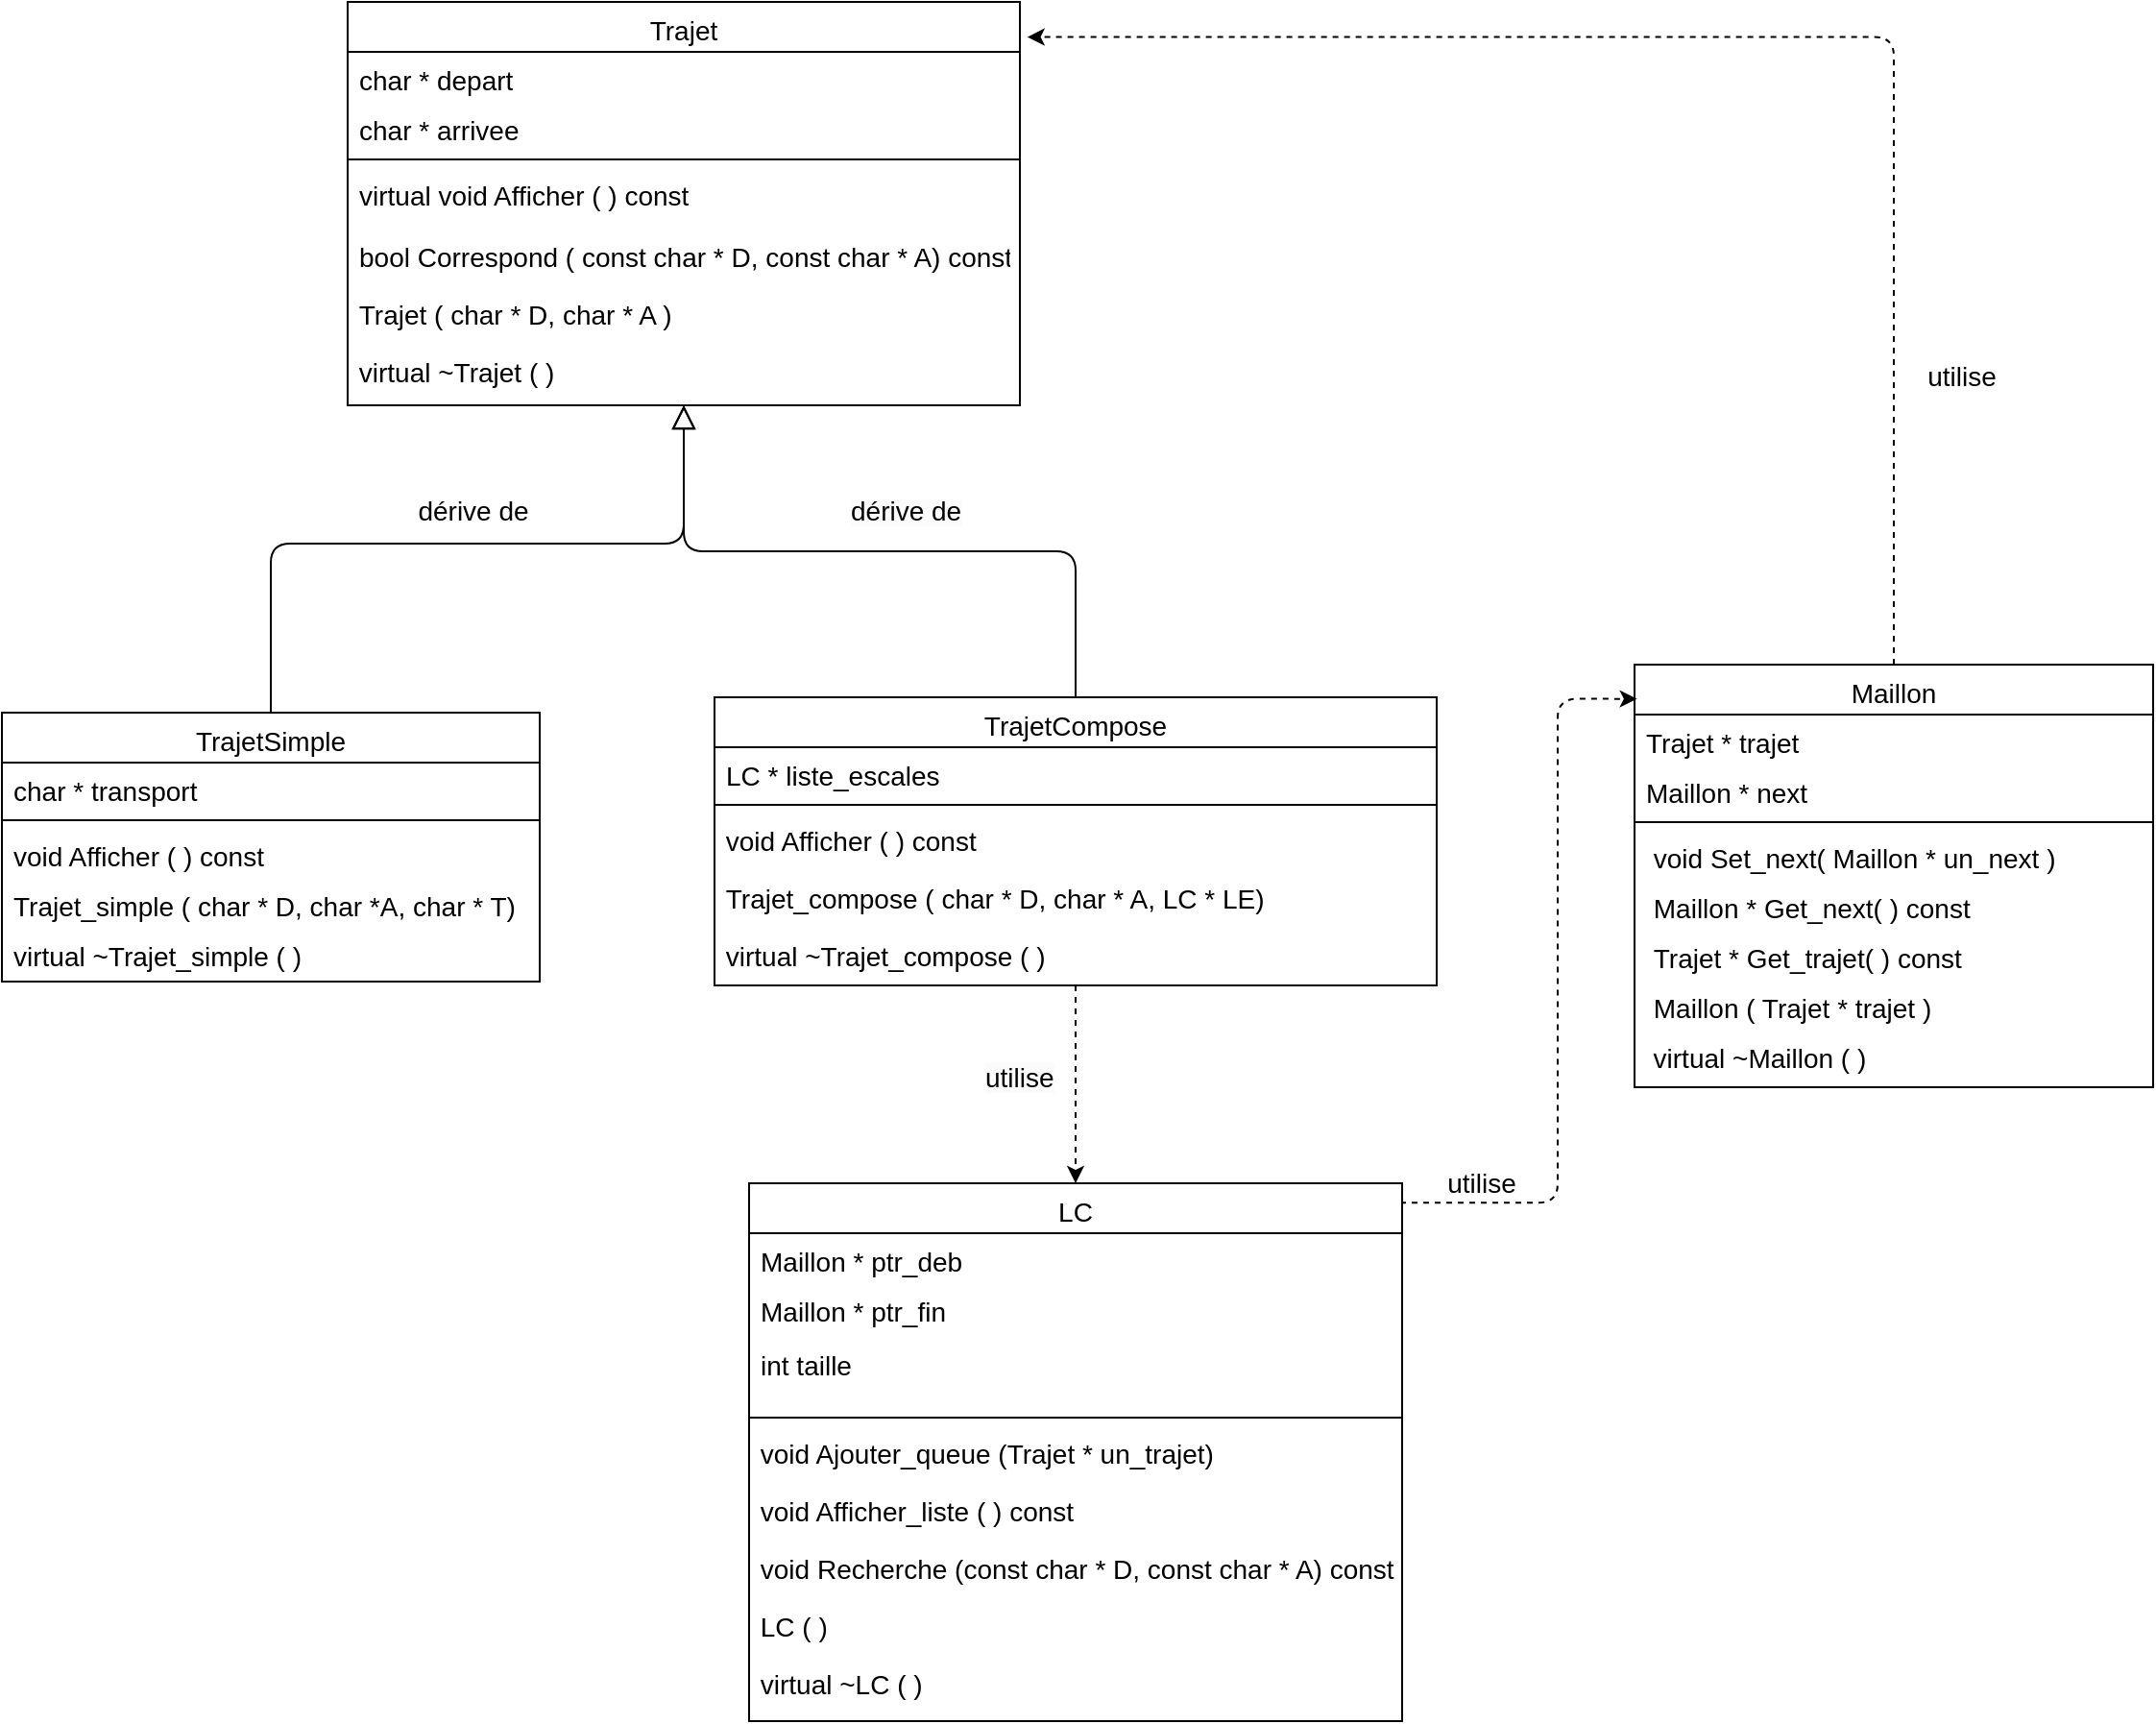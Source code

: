 <mxfile version="22.1.7" type="github">
  <diagram id="C5RBs43oDa-KdzZeNtuy" name="Page-1">
    <mxGraphModel dx="1627" dy="1155" grid="1" gridSize="10" guides="1" tooltips="1" connect="1" arrows="1" fold="1" page="1" pageScale="1" pageWidth="827" pageHeight="1169" math="0" shadow="0">
      <root>
        <mxCell id="WIyWlLk6GJQsqaUBKTNV-0" />
        <mxCell id="WIyWlLk6GJQsqaUBKTNV-1" parent="WIyWlLk6GJQsqaUBKTNV-0" />
        <mxCell id="zkfFHV4jXpPFQw0GAbJ--6" value="TrajetSimple" style="swimlane;fontStyle=0;align=center;verticalAlign=top;childLayout=stackLayout;horizontal=1;startSize=26;horizontalStack=0;resizeParent=1;resizeLast=0;collapsible=1;marginBottom=0;rounded=0;shadow=0;strokeWidth=1;flipH=0;flipV=0;labelBackgroundColor=none;fontSize=14;" parent="WIyWlLk6GJQsqaUBKTNV-1" vertex="1">
          <mxGeometry x="80" y="390" width="280" height="140" as="geometry">
            <mxRectangle x="130" y="380" width="160" height="26" as="alternateBounds" />
          </mxGeometry>
        </mxCell>
        <mxCell id="zkfFHV4jXpPFQw0GAbJ--7" value="char * transport" style="text;align=left;verticalAlign=top;spacingLeft=4;spacingRight=4;overflow=hidden;rotatable=0;points=[[0,0.5],[1,0.5]];portConstraint=eastwest;labelBackgroundColor=none;fontSize=14;" parent="zkfFHV4jXpPFQw0GAbJ--6" vertex="1">
          <mxGeometry y="26" width="280" height="26" as="geometry" />
        </mxCell>
        <mxCell id="zkfFHV4jXpPFQw0GAbJ--9" value="" style="line;html=1;strokeWidth=1;align=left;verticalAlign=middle;spacingTop=-1;spacingLeft=3;spacingRight=3;rotatable=0;labelPosition=right;points=[];portConstraint=eastwest;labelBackgroundColor=none;fontSize=14;" parent="zkfFHV4jXpPFQw0GAbJ--6" vertex="1">
          <mxGeometry y="52" width="280" height="8" as="geometry" />
        </mxCell>
        <mxCell id="zkfFHV4jXpPFQw0GAbJ--10" value="void Afficher ( ) const" style="text;align=left;verticalAlign=top;spacingLeft=4;spacingRight=4;overflow=hidden;rotatable=0;points=[[0,0.5],[1,0.5]];portConstraint=eastwest;fontStyle=0;labelBackgroundColor=none;fontSize=14;" parent="zkfFHV4jXpPFQw0GAbJ--6" vertex="1">
          <mxGeometry y="60" width="280" height="26" as="geometry" />
        </mxCell>
        <mxCell id="zkfFHV4jXpPFQw0GAbJ--11" value="Trajet_simple ( char * D, char *A, char * T)" style="text;align=left;verticalAlign=top;spacingLeft=4;spacingRight=4;overflow=hidden;rotatable=0;points=[[0,0.5],[1,0.5]];portConstraint=eastwest;labelBackgroundColor=none;fontSize=14;" parent="zkfFHV4jXpPFQw0GAbJ--6" vertex="1">
          <mxGeometry y="86" width="280" height="26" as="geometry" />
        </mxCell>
        <mxCell id="zkfFHV4jXpPFQw0GAbJ--8" value="virtual ~Trajet_simple ( )" style="text;align=left;verticalAlign=top;spacingLeft=4;spacingRight=4;overflow=hidden;rotatable=0;points=[[0,0.5],[1,0.5]];portConstraint=eastwest;rounded=0;shadow=0;html=0;labelBackgroundColor=none;fontSize=14;" parent="zkfFHV4jXpPFQw0GAbJ--6" vertex="1">
          <mxGeometry y="112" width="280" height="28" as="geometry" />
        </mxCell>
        <mxCell id="oDkWUh8KL7fRETQRtIm9-84" value="" style="edgeStyle=orthogonalEdgeStyle;rounded=1;orthogonalLoop=1;jettySize=auto;html=1;fontFamily=Helvetica;fontSize=12;fontColor=default;entryX=0.5;entryY=0;entryDx=0;entryDy=0;dashed=1;" edge="1" parent="WIyWlLk6GJQsqaUBKTNV-1" source="zkfFHV4jXpPFQw0GAbJ--13" target="oDkWUh8KL7fRETQRtIm9-53">
          <mxGeometry relative="1" as="geometry">
            <Array as="points">
              <mxPoint x="639" y="590" />
              <mxPoint x="639" y="590" />
            </Array>
          </mxGeometry>
        </mxCell>
        <mxCell id="zkfFHV4jXpPFQw0GAbJ--13" value="TrajetCompose" style="swimlane;fontStyle=0;align=center;verticalAlign=top;childLayout=stackLayout;horizontal=1;startSize=26;horizontalStack=0;resizeParent=1;resizeLast=0;collapsible=1;marginBottom=0;rounded=0;shadow=0;strokeWidth=1;labelBackgroundColor=none;fontSize=14;" parent="WIyWlLk6GJQsqaUBKTNV-1" vertex="1">
          <mxGeometry x="451" y="382" width="376" height="150" as="geometry">
            <mxRectangle x="340" y="380" width="170" height="26" as="alternateBounds" />
          </mxGeometry>
        </mxCell>
        <mxCell id="zkfFHV4jXpPFQw0GAbJ--14" value="LC * liste_escales" style="text;align=left;verticalAlign=top;spacingLeft=4;spacingRight=4;overflow=hidden;rotatable=0;points=[[0,0.5],[1,0.5]];portConstraint=eastwest;labelBackgroundColor=none;fontSize=14;" parent="zkfFHV4jXpPFQw0GAbJ--13" vertex="1">
          <mxGeometry y="26" width="376" height="26" as="geometry" />
        </mxCell>
        <mxCell id="zkfFHV4jXpPFQw0GAbJ--15" value="" style="line;html=1;strokeWidth=1;align=left;verticalAlign=middle;spacingTop=-1;spacingLeft=3;spacingRight=3;rotatable=0;labelPosition=right;points=[];portConstraint=eastwest;labelBackgroundColor=none;fontSize=14;" parent="zkfFHV4jXpPFQw0GAbJ--13" vertex="1">
          <mxGeometry y="52" width="376" height="8" as="geometry" />
        </mxCell>
        <mxCell id="oDkWUh8KL7fRETQRtIm9-22" value="&amp;nbsp;void Afficher ( ) const" style="text;html=1;align=left;verticalAlign=middle;resizable=0;points=[];autosize=1;strokeColor=none;fillColor=none;fontSize=14;" vertex="1" parent="zkfFHV4jXpPFQw0GAbJ--13">
          <mxGeometry y="60" width="376" height="30" as="geometry" />
        </mxCell>
        <mxCell id="oDkWUh8KL7fRETQRtIm9-45" value="&amp;nbsp;Trajet_compose ( char * D, char * A, LC * LE)" style="text;html=1;align=left;verticalAlign=middle;resizable=0;points=[];autosize=1;strokeColor=none;fillColor=none;fontSize=14;" vertex="1" parent="zkfFHV4jXpPFQw0GAbJ--13">
          <mxGeometry y="90" width="376" height="30" as="geometry" />
        </mxCell>
        <mxCell id="oDkWUh8KL7fRETQRtIm9-46" value="&amp;nbsp;virtual ~Trajet_compose ( )" style="text;html=1;align=left;verticalAlign=middle;resizable=0;points=[];autosize=1;strokeColor=none;fillColor=none;fontSize=14;" vertex="1" parent="zkfFHV4jXpPFQw0GAbJ--13">
          <mxGeometry y="120" width="376" height="30" as="geometry" />
        </mxCell>
        <mxCell id="oDkWUh8KL7fRETQRtIm9-97" value="" style="edgeStyle=orthogonalEdgeStyle;rounded=1;orthogonalLoop=1;jettySize=auto;html=1;fontFamily=Helvetica;fontSize=12;fontColor=default;entryX=1.011;entryY=0.087;entryDx=0;entryDy=0;entryPerimeter=0;dashed=1;" edge="1" parent="WIyWlLk6GJQsqaUBKTNV-1" source="zkfFHV4jXpPFQw0GAbJ--17" target="oDkWUh8KL7fRETQRtIm9-36">
          <mxGeometry relative="1" as="geometry">
            <mxPoint x="1065" y="285" as="targetPoint" />
            <Array as="points">
              <mxPoint x="1065" y="38" />
            </Array>
          </mxGeometry>
        </mxCell>
        <mxCell id="zkfFHV4jXpPFQw0GAbJ--17" value="Maillon" style="swimlane;fontStyle=0;align=center;verticalAlign=top;childLayout=stackLayout;horizontal=1;startSize=26;horizontalStack=0;resizeParent=1;resizeLast=0;collapsible=1;marginBottom=0;rounded=0;shadow=0;strokeWidth=1;labelBackgroundColor=none;fontSize=14;" parent="WIyWlLk6GJQsqaUBKTNV-1" vertex="1">
          <mxGeometry x="930" y="365" width="270" height="220" as="geometry">
            <mxRectangle x="550" y="140" width="160" height="26" as="alternateBounds" />
          </mxGeometry>
        </mxCell>
        <mxCell id="zkfFHV4jXpPFQw0GAbJ--19" value="Trajet * trajet" style="text;align=left;verticalAlign=top;spacingLeft=4;spacingRight=4;overflow=hidden;rotatable=0;points=[[0,0.5],[1,0.5]];portConstraint=eastwest;rounded=0;shadow=0;html=0;labelBackgroundColor=none;fontSize=14;" parent="zkfFHV4jXpPFQw0GAbJ--17" vertex="1">
          <mxGeometry y="26" width="270" height="26" as="geometry" />
        </mxCell>
        <mxCell id="zkfFHV4jXpPFQw0GAbJ--20" value="Maillon * next" style="text;align=left;verticalAlign=top;spacingLeft=4;spacingRight=4;overflow=hidden;rotatable=0;points=[[0,0.5],[1,0.5]];portConstraint=eastwest;rounded=0;shadow=0;html=0;labelBackgroundColor=none;fontSize=14;" parent="zkfFHV4jXpPFQw0GAbJ--17" vertex="1">
          <mxGeometry y="52" width="270" height="26" as="geometry" />
        </mxCell>
        <mxCell id="zkfFHV4jXpPFQw0GAbJ--23" value="" style="line;html=1;strokeWidth=1;align=left;verticalAlign=middle;spacingTop=-1;spacingLeft=3;spacingRight=3;rotatable=0;labelPosition=right;points=[];portConstraint=eastwest;labelBackgroundColor=none;fontSize=14;" parent="zkfFHV4jXpPFQw0GAbJ--17" vertex="1">
          <mxGeometry y="78" width="270" height="8" as="geometry" />
        </mxCell>
        <mxCell id="zkfFHV4jXpPFQw0GAbJ--24" value=" void Set_next( Maillon * un_next )" style="text;align=left;verticalAlign=top;spacingLeft=4;spacingRight=4;overflow=hidden;rotatable=0;points=[[0,0.5],[1,0.5]];portConstraint=eastwest;labelBackgroundColor=none;fontSize=14;" parent="zkfFHV4jXpPFQw0GAbJ--17" vertex="1">
          <mxGeometry y="86" width="270" height="26" as="geometry" />
        </mxCell>
        <mxCell id="zkfFHV4jXpPFQw0GAbJ--25" value=" Maillon * Get_next( ) const" style="text;align=left;verticalAlign=top;spacingLeft=4;spacingRight=4;overflow=hidden;rotatable=0;points=[[0,0.5],[1,0.5]];portConstraint=eastwest;labelBackgroundColor=none;fontSize=14;" parent="zkfFHV4jXpPFQw0GAbJ--17" vertex="1">
          <mxGeometry y="112" width="270" height="26" as="geometry" />
        </mxCell>
        <mxCell id="oDkWUh8KL7fRETQRtIm9-48" value=" Trajet * Get_trajet( ) const" style="text;align=left;verticalAlign=top;spacingLeft=4;spacingRight=4;overflow=hidden;rotatable=0;points=[[0,0.5],[1,0.5]];portConstraint=eastwest;labelBackgroundColor=none;fontSize=14;" vertex="1" parent="zkfFHV4jXpPFQw0GAbJ--17">
          <mxGeometry y="138" width="270" height="26" as="geometry" />
        </mxCell>
        <mxCell id="oDkWUh8KL7fRETQRtIm9-49" value=" Maillon ( Trajet * trajet )" style="text;align=left;verticalAlign=top;spacingLeft=4;spacingRight=4;overflow=hidden;rotatable=0;points=[[0,0.5],[1,0.5]];portConstraint=eastwest;labelBackgroundColor=none;fontSize=14;" vertex="1" parent="zkfFHV4jXpPFQw0GAbJ--17">
          <mxGeometry y="164" width="270" height="26" as="geometry" />
        </mxCell>
        <mxCell id="oDkWUh8KL7fRETQRtIm9-51" value="&amp;nbsp; virtual ~Maillon ( )" style="text;html=1;align=left;verticalAlign=middle;resizable=0;points=[];autosize=1;strokeColor=none;fillColor=none;fontSize=14;fontFamily=Helvetica;fontColor=default;" vertex="1" parent="zkfFHV4jXpPFQw0GAbJ--17">
          <mxGeometry y="190" width="270" height="30" as="geometry" />
        </mxCell>
        <mxCell id="oDkWUh8KL7fRETQRtIm9-36" value="Trajet" style="swimlane;fontStyle=0;align=center;verticalAlign=top;childLayout=stackLayout;horizontal=1;startSize=26;horizontalStack=0;resizeParent=1;resizeLast=0;collapsible=1;marginBottom=0;rounded=0;shadow=0;strokeWidth=1;flipH=0;flipV=0;labelBackgroundColor=none;fontSize=14;" vertex="1" parent="WIyWlLk6GJQsqaUBKTNV-1">
          <mxGeometry x="260" y="20" width="350" height="210" as="geometry">
            <mxRectangle x="130" y="380" width="160" height="26" as="alternateBounds" />
          </mxGeometry>
        </mxCell>
        <mxCell id="oDkWUh8KL7fRETQRtIm9-37" value="char * depart" style="text;align=left;verticalAlign=top;spacingLeft=4;spacingRight=4;overflow=hidden;rotatable=0;points=[[0,0.5],[1,0.5]];portConstraint=eastwest;labelBackgroundColor=none;fontSize=14;" vertex="1" parent="oDkWUh8KL7fRETQRtIm9-36">
          <mxGeometry y="26" width="350" height="26" as="geometry" />
        </mxCell>
        <mxCell id="oDkWUh8KL7fRETQRtIm9-38" value="char * arrivee" style="text;align=left;verticalAlign=top;spacingLeft=4;spacingRight=4;overflow=hidden;rotatable=0;points=[[0,0.5],[1,0.5]];portConstraint=eastwest;rounded=0;shadow=0;html=0;labelBackgroundColor=none;fontSize=14;" vertex="1" parent="oDkWUh8KL7fRETQRtIm9-36">
          <mxGeometry y="52" width="350" height="26" as="geometry" />
        </mxCell>
        <mxCell id="oDkWUh8KL7fRETQRtIm9-39" value="" style="line;html=1;strokeWidth=1;align=left;verticalAlign=middle;spacingTop=-1;spacingLeft=3;spacingRight=3;rotatable=0;labelPosition=right;points=[];portConstraint=eastwest;labelBackgroundColor=none;fontSize=14;" vertex="1" parent="oDkWUh8KL7fRETQRtIm9-36">
          <mxGeometry y="78" width="350" height="8" as="geometry" />
        </mxCell>
        <mxCell id="oDkWUh8KL7fRETQRtIm9-40" value="virtual void Afficher ( ) const" style="text;align=left;verticalAlign=top;spacingLeft=4;spacingRight=4;overflow=hidden;rotatable=0;points=[[0,0.5],[1,0.5]];portConstraint=eastwest;fontStyle=0;labelBackgroundColor=none;fontSize=14;" vertex="1" parent="oDkWUh8KL7fRETQRtIm9-36">
          <mxGeometry y="86" width="350" height="32" as="geometry" />
        </mxCell>
        <mxCell id="oDkWUh8KL7fRETQRtIm9-41" value="bool Correspond ( const char * D, const char * A) const" style="text;align=left;verticalAlign=top;spacingLeft=4;spacingRight=4;overflow=hidden;rotatable=0;points=[[0,0.5],[1,0.5]];portConstraint=eastwest;labelBackgroundColor=none;fontSize=14;" vertex="1" parent="oDkWUh8KL7fRETQRtIm9-36">
          <mxGeometry y="118" width="350" height="30" as="geometry" />
        </mxCell>
        <mxCell id="oDkWUh8KL7fRETQRtIm9-42" value="&amp;nbsp;Trajet ( char * D, char * A )" style="text;html=1;align=left;verticalAlign=middle;resizable=0;points=[];autosize=1;strokeColor=none;fillColor=none;fontSize=14;fontFamily=Helvetica;fontColor=default;" vertex="1" parent="oDkWUh8KL7fRETQRtIm9-36">
          <mxGeometry y="148" width="350" height="30" as="geometry" />
        </mxCell>
        <mxCell id="oDkWUh8KL7fRETQRtIm9-44" value="&amp;nbsp;virtual ~Trajet ( )" style="text;html=1;align=left;verticalAlign=middle;resizable=0;points=[];autosize=1;strokeColor=none;fillColor=none;fontSize=14;fontFamily=Helvetica;fontColor=default;" vertex="1" parent="oDkWUh8KL7fRETQRtIm9-36">
          <mxGeometry y="178" width="350" height="30" as="geometry" />
        </mxCell>
        <mxCell id="oDkWUh8KL7fRETQRtIm9-79" value="" style="edgeStyle=orthogonalEdgeStyle;rounded=1;orthogonalLoop=1;jettySize=auto;html=1;fontFamily=Helvetica;fontSize=12;fontColor=default;exitX=0.999;exitY=0.036;exitDx=0;exitDy=0;exitPerimeter=0;dashed=1;entryX=0.005;entryY=0.081;entryDx=0;entryDy=0;entryPerimeter=0;" edge="1" parent="WIyWlLk6GJQsqaUBKTNV-1" target="zkfFHV4jXpPFQw0GAbJ--17">
          <mxGeometry relative="1" as="geometry">
            <mxPoint x="730.0" y="645.08" as="sourcePoint" />
            <mxPoint x="910" y="380" as="targetPoint" />
            <Array as="points">
              <mxPoint x="890" y="645" />
              <mxPoint x="890" y="383" />
            </Array>
          </mxGeometry>
        </mxCell>
        <mxCell id="oDkWUh8KL7fRETQRtIm9-53" value="LC" style="swimlane;fontStyle=0;align=center;verticalAlign=top;childLayout=stackLayout;horizontal=1;startSize=26;horizontalStack=0;resizeParent=1;resizeLast=0;collapsible=1;marginBottom=0;rounded=0;shadow=0;strokeWidth=1;labelBackgroundColor=none;fontSize=14;" vertex="1" parent="WIyWlLk6GJQsqaUBKTNV-1">
          <mxGeometry x="469" y="635" width="340" height="280" as="geometry">
            <mxRectangle x="340" y="380" width="170" height="26" as="alternateBounds" />
          </mxGeometry>
        </mxCell>
        <mxCell id="oDkWUh8KL7fRETQRtIm9-54" value="Maillon * ptr_deb&#xa;" style="text;align=left;verticalAlign=top;spacingLeft=4;spacingRight=4;overflow=hidden;rotatable=0;points=[[0,0.5],[1,0.5]];portConstraint=eastwest;labelBackgroundColor=none;fontSize=14;" vertex="1" parent="oDkWUh8KL7fRETQRtIm9-53">
          <mxGeometry y="26" width="340" height="26" as="geometry" />
        </mxCell>
        <mxCell id="oDkWUh8KL7fRETQRtIm9-60" value="Maillon * ptr_fin" style="text;align=left;verticalAlign=top;spacingLeft=4;spacingRight=4;overflow=hidden;rotatable=0;points=[[0,0.5],[1,0.5]];portConstraint=eastwest;labelBackgroundColor=none;fontSize=14;" vertex="1" parent="oDkWUh8KL7fRETQRtIm9-53">
          <mxGeometry y="52" width="340" height="28" as="geometry" />
        </mxCell>
        <mxCell id="oDkWUh8KL7fRETQRtIm9-61" value="int taille" style="text;align=left;verticalAlign=top;spacingLeft=4;spacingRight=4;overflow=hidden;rotatable=0;points=[[0,0.5],[1,0.5]];portConstraint=eastwest;labelBackgroundColor=none;fontSize=14;" vertex="1" parent="oDkWUh8KL7fRETQRtIm9-53">
          <mxGeometry y="80" width="340" height="38" as="geometry" />
        </mxCell>
        <mxCell id="oDkWUh8KL7fRETQRtIm9-55" value="" style="line;html=1;strokeWidth=1;align=left;verticalAlign=middle;spacingTop=-1;spacingLeft=3;spacingRight=3;rotatable=0;labelPosition=right;points=[];portConstraint=eastwest;labelBackgroundColor=none;fontSize=14;" vertex="1" parent="oDkWUh8KL7fRETQRtIm9-53">
          <mxGeometry y="118" width="340" height="8" as="geometry" />
        </mxCell>
        <mxCell id="oDkWUh8KL7fRETQRtIm9-56" value="&amp;nbsp;void Ajouter_queue (Trajet * un_trajet)" style="text;html=1;align=left;verticalAlign=middle;resizable=0;points=[];autosize=1;strokeColor=none;fillColor=none;fontSize=14;" vertex="1" parent="oDkWUh8KL7fRETQRtIm9-53">
          <mxGeometry y="126" width="340" height="30" as="geometry" />
        </mxCell>
        <mxCell id="oDkWUh8KL7fRETQRtIm9-57" value="&amp;nbsp;void Afficher_liste ( ) const" style="text;html=1;align=left;verticalAlign=middle;resizable=0;points=[];autosize=1;strokeColor=none;fillColor=none;fontSize=14;" vertex="1" parent="oDkWUh8KL7fRETQRtIm9-53">
          <mxGeometry y="156" width="340" height="30" as="geometry" />
        </mxCell>
        <mxCell id="oDkWUh8KL7fRETQRtIm9-58" value="&amp;nbsp;void Recherche (const char * D, const char * A) const" style="text;html=1;align=left;verticalAlign=middle;resizable=0;points=[];autosize=1;strokeColor=none;fillColor=none;fontSize=14;" vertex="1" parent="oDkWUh8KL7fRETQRtIm9-53">
          <mxGeometry y="186" width="340" height="30" as="geometry" />
        </mxCell>
        <mxCell id="oDkWUh8KL7fRETQRtIm9-62" value="&amp;nbsp;LC ( )" style="text;html=1;align=left;verticalAlign=middle;resizable=0;points=[];autosize=1;strokeColor=none;fillColor=none;fontSize=14;" vertex="1" parent="oDkWUh8KL7fRETQRtIm9-53">
          <mxGeometry y="216" width="340" height="30" as="geometry" />
        </mxCell>
        <mxCell id="oDkWUh8KL7fRETQRtIm9-63" value="&amp;nbsp;virtual ~LC ( )" style="text;html=1;align=left;verticalAlign=middle;resizable=0;points=[];autosize=1;strokeColor=none;fillColor=none;fontSize=14;" vertex="1" parent="oDkWUh8KL7fRETQRtIm9-53">
          <mxGeometry y="246" width="340" height="30" as="geometry" />
        </mxCell>
        <mxCell id="oDkWUh8KL7fRETQRtIm9-16" value="utilise" style="text;html=1;align=center;verticalAlign=middle;resizable=0;points=[];autosize=1;strokeColor=none;fillColor=none;labelBackgroundColor=none;fontSize=14;" vertex="1" parent="WIyWlLk6GJQsqaUBKTNV-1">
          <mxGeometry x="820" y="620" width="60" height="30" as="geometry" />
        </mxCell>
        <mxCell id="oDkWUh8KL7fRETQRtIm9-81" value="utilise" style="text;html=1;align=center;verticalAlign=middle;resizable=0;points=[];autosize=1;strokeColor=none;fillColor=none;labelBackgroundColor=none;fontSize=14;" vertex="1" parent="WIyWlLk6GJQsqaUBKTNV-1">
          <mxGeometry x="1070" y="200" width="60" height="30" as="geometry" />
        </mxCell>
        <mxCell id="oDkWUh8KL7fRETQRtIm9-85" value="&lt;span style=&quot;color: rgb(0, 0, 0); font-family: Helvetica; font-size: 14px; font-style: normal; font-variant-ligatures: normal; font-variant-caps: normal; font-weight: 400; letter-spacing: normal; orphans: 2; text-align: center; text-indent: 0px; text-transform: none; widows: 2; word-spacing: 0px; -webkit-text-stroke-width: 0px; background-color: rgb(251, 251, 251); text-decoration-thickness: initial; text-decoration-style: initial; text-decoration-color: initial; float: none; display: inline !important;&quot;&gt;utilise&lt;/span&gt;" style="text;whiteSpace=wrap;html=1;fontSize=12;fontFamily=Helvetica;fontColor=default;" vertex="1" parent="WIyWlLk6GJQsqaUBKTNV-1">
          <mxGeometry x="590" y="565" width="70" height="40" as="geometry" />
        </mxCell>
        <mxCell id="zkfFHV4jXpPFQw0GAbJ--16" value="" style="endArrow=block;endSize=10;endFill=0;shadow=0;strokeWidth=1;rounded=1;edgeStyle=elbowEdgeStyle;elbow=vertical;labelBackgroundColor=none;fontColor=default;fontSize=14;exitX=0.5;exitY=0;exitDx=0;exitDy=0;entryX=0.5;entryY=1;entryDx=0;entryDy=0;" parent="WIyWlLk6GJQsqaUBKTNV-1" source="zkfFHV4jXpPFQw0GAbJ--13" target="oDkWUh8KL7fRETQRtIm9-36" edge="1">
          <mxGeometry width="160" relative="1" as="geometry">
            <mxPoint x="490" y="380" as="sourcePoint" />
            <mxPoint x="460" y="270" as="targetPoint" />
          </mxGeometry>
        </mxCell>
        <mxCell id="zkfFHV4jXpPFQw0GAbJ--12" value="" style="endArrow=block;endSize=10;endFill=0;shadow=0;strokeWidth=1;rounded=1;edgeStyle=elbowEdgeStyle;elbow=vertical;labelBackgroundColor=none;fontColor=default;fontSize=14;exitX=0.5;exitY=0;exitDx=0;exitDy=0;" parent="WIyWlLk6GJQsqaUBKTNV-1" source="zkfFHV4jXpPFQw0GAbJ--6" edge="1">
          <mxGeometry width="160" relative="1" as="geometry">
            <mxPoint x="280" y="215" as="sourcePoint" />
            <mxPoint x="435" y="230" as="targetPoint" />
            <Array as="points">
              <mxPoint x="280" y="302" />
            </Array>
          </mxGeometry>
        </mxCell>
        <mxCell id="oDkWUh8KL7fRETQRtIm9-98" value="&lt;font style=&quot;font-size: 14px;&quot;&gt;dérive de&lt;/font&gt;" style="text;html=1;align=center;verticalAlign=middle;resizable=0;points=[];autosize=1;strokeColor=none;fillColor=none;fontSize=12;fontFamily=Helvetica;fontColor=default;" vertex="1" parent="WIyWlLk6GJQsqaUBKTNV-1">
          <mxGeometry x="285" y="270" width="80" height="30" as="geometry" />
        </mxCell>
        <mxCell id="oDkWUh8KL7fRETQRtIm9-99" value="&lt;span style=&quot;color: rgb(0, 0, 0); font-family: Helvetica; font-style: normal; font-variant-ligatures: normal; font-variant-caps: normal; font-weight: 400; letter-spacing: normal; orphans: 2; text-align: center; text-indent: 0px; text-transform: none; widows: 2; word-spacing: 0px; -webkit-text-stroke-width: 0px; background-color: rgb(251, 251, 251); text-decoration-thickness: initial; text-decoration-style: initial; text-decoration-color: initial; float: none; display: inline !important;&quot;&gt;&lt;font style=&quot;font-size: 14px;&quot;&gt;dérive de&lt;/font&gt;&lt;/span&gt;" style="text;whiteSpace=wrap;html=1;fontSize=12;fontFamily=Helvetica;fontColor=default;" vertex="1" parent="WIyWlLk6GJQsqaUBKTNV-1">
          <mxGeometry x="520" y="270" width="80" height="40" as="geometry" />
        </mxCell>
      </root>
    </mxGraphModel>
  </diagram>
</mxfile>
